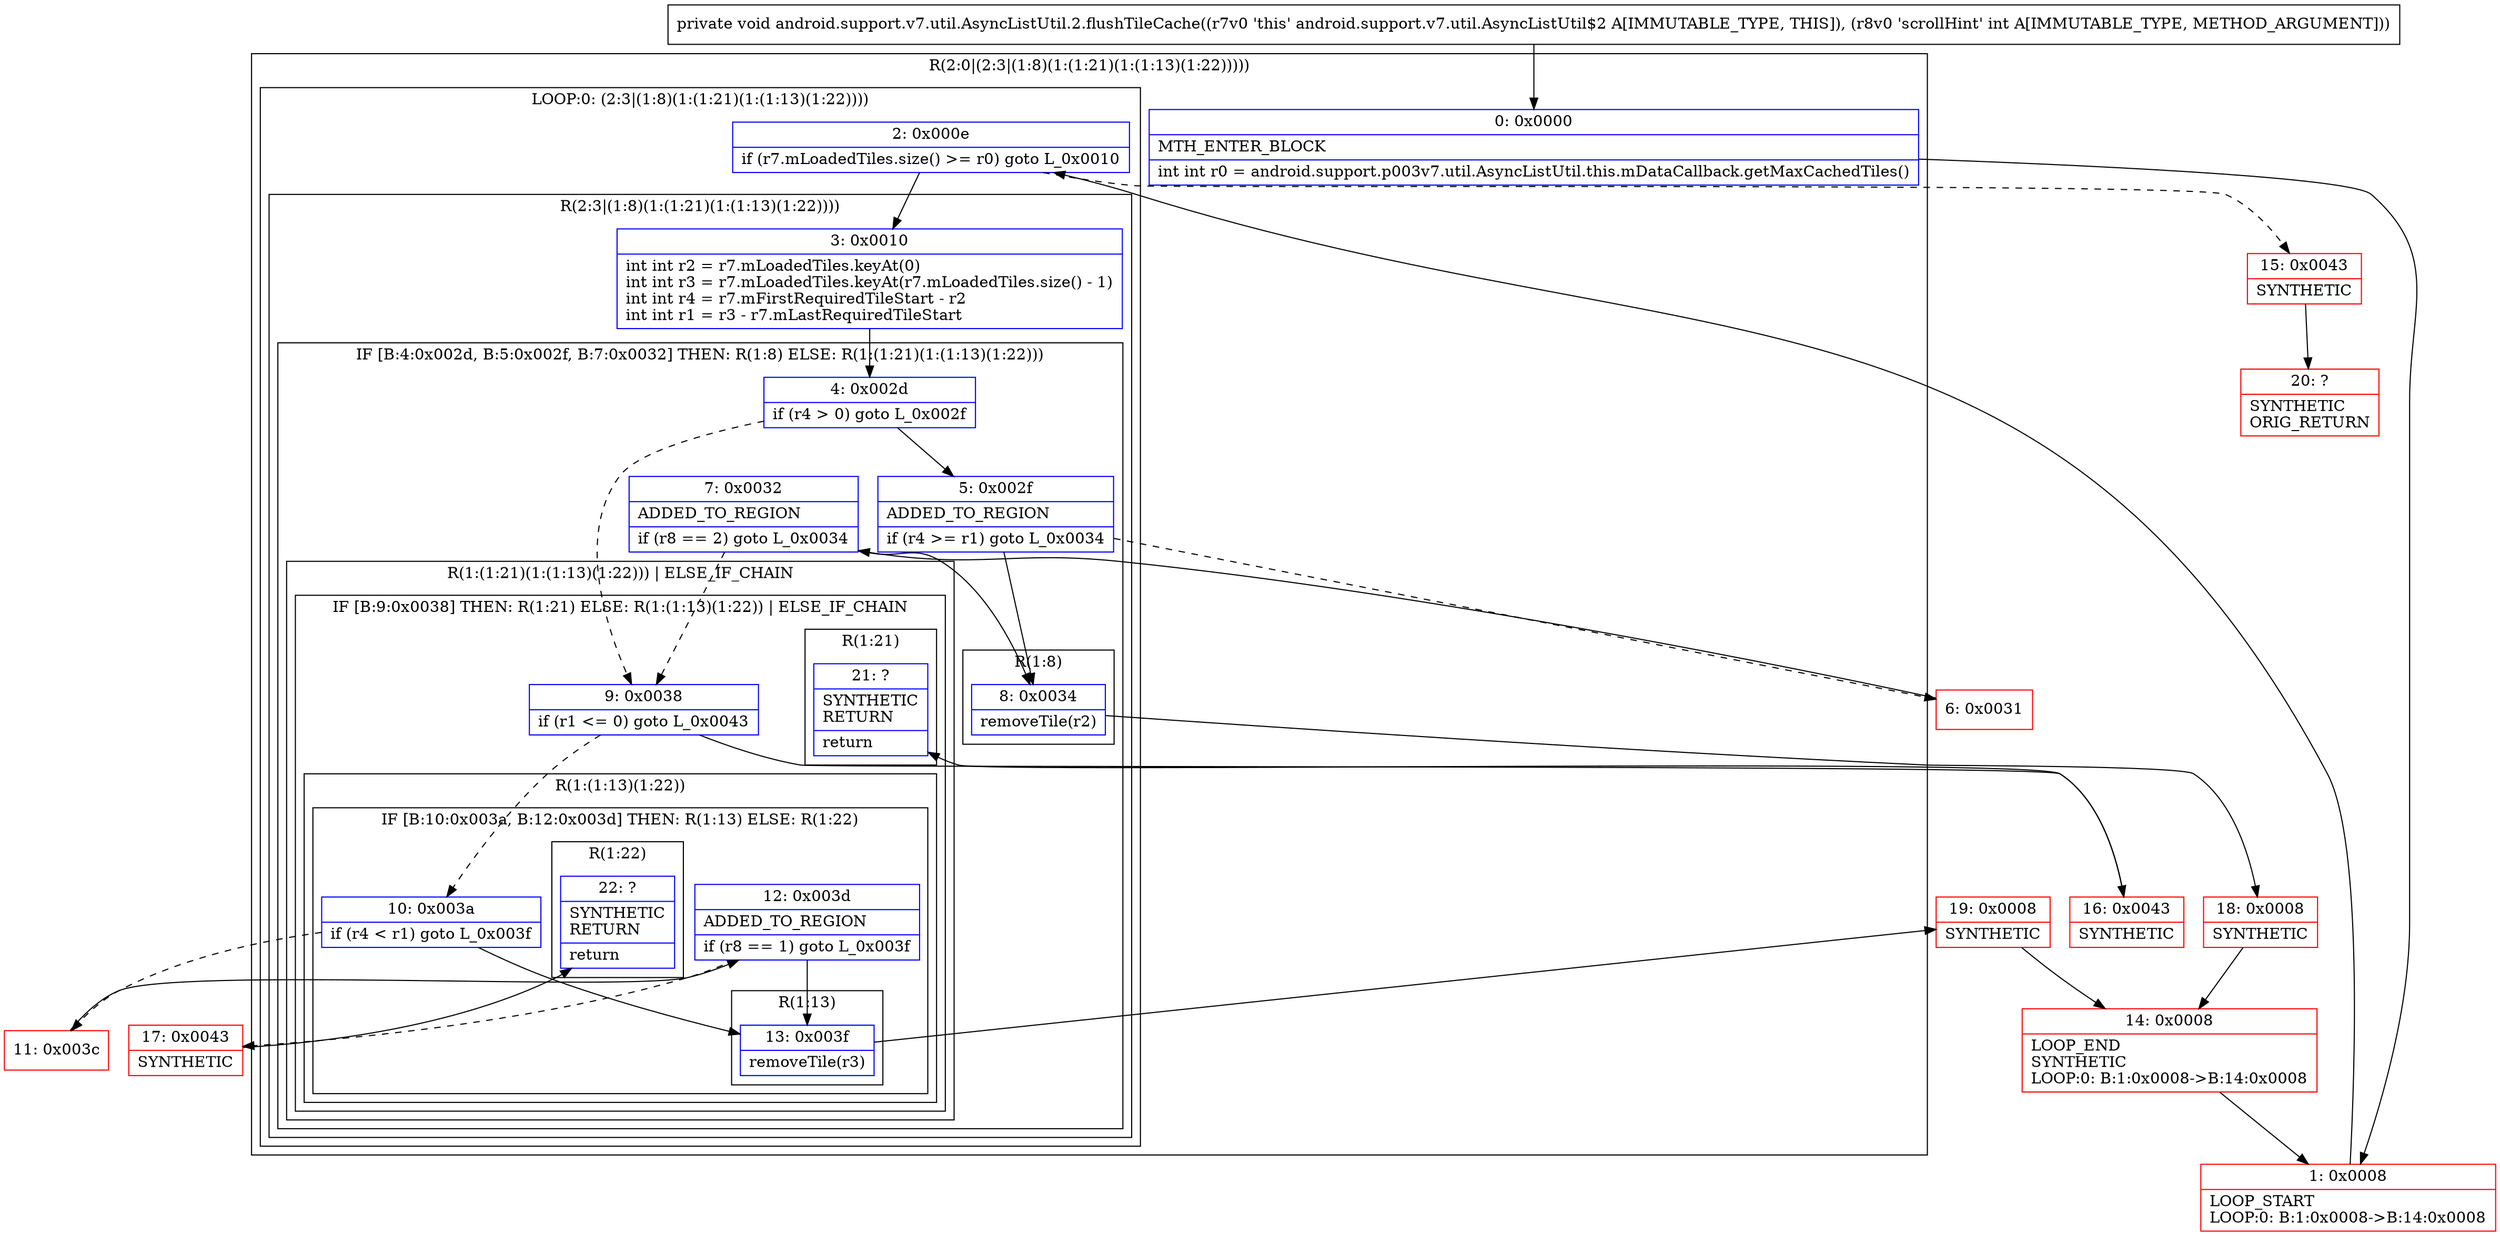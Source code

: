 digraph "CFG forandroid.support.v7.util.AsyncListUtil.2.flushTileCache(I)V" {
subgraph cluster_Region_1923292485 {
label = "R(2:0|(2:3|(1:8)(1:(1:21)(1:(1:13)(1:22)))))";
node [shape=record,color=blue];
Node_0 [shape=record,label="{0\:\ 0x0000|MTH_ENTER_BLOCK\l|int int r0 = android.support.p003v7.util.AsyncListUtil.this.mDataCallback.getMaxCachedTiles()\l}"];
subgraph cluster_LoopRegion_1467293435 {
label = "LOOP:0: (2:3|(1:8)(1:(1:21)(1:(1:13)(1:22))))";
node [shape=record,color=blue];
Node_2 [shape=record,label="{2\:\ 0x000e|if (r7.mLoadedTiles.size() \>= r0) goto L_0x0010\l}"];
subgraph cluster_Region_209958061 {
label = "R(2:3|(1:8)(1:(1:21)(1:(1:13)(1:22))))";
node [shape=record,color=blue];
Node_3 [shape=record,label="{3\:\ 0x0010|int int r2 = r7.mLoadedTiles.keyAt(0)\lint int r3 = r7.mLoadedTiles.keyAt(r7.mLoadedTiles.size() \- 1)\lint int r4 = r7.mFirstRequiredTileStart \- r2\lint int r1 = r3 \- r7.mLastRequiredTileStart\l}"];
subgraph cluster_IfRegion_351264340 {
label = "IF [B:4:0x002d, B:5:0x002f, B:7:0x0032] THEN: R(1:8) ELSE: R(1:(1:21)(1:(1:13)(1:22)))";
node [shape=record,color=blue];
Node_4 [shape=record,label="{4\:\ 0x002d|if (r4 \> 0) goto L_0x002f\l}"];
Node_5 [shape=record,label="{5\:\ 0x002f|ADDED_TO_REGION\l|if (r4 \>= r1) goto L_0x0034\l}"];
Node_7 [shape=record,label="{7\:\ 0x0032|ADDED_TO_REGION\l|if (r8 == 2) goto L_0x0034\l}"];
subgraph cluster_Region_20048733 {
label = "R(1:8)";
node [shape=record,color=blue];
Node_8 [shape=record,label="{8\:\ 0x0034|removeTile(r2)\l}"];
}
subgraph cluster_Region_1714426809 {
label = "R(1:(1:21)(1:(1:13)(1:22))) | ELSE_IF_CHAIN\l";
node [shape=record,color=blue];
subgraph cluster_IfRegion_196959821 {
label = "IF [B:9:0x0038] THEN: R(1:21) ELSE: R(1:(1:13)(1:22)) | ELSE_IF_CHAIN\l";
node [shape=record,color=blue];
Node_9 [shape=record,label="{9\:\ 0x0038|if (r1 \<= 0) goto L_0x0043\l}"];
subgraph cluster_Region_338361272 {
label = "R(1:21)";
node [shape=record,color=blue];
Node_21 [shape=record,label="{21\:\ ?|SYNTHETIC\lRETURN\l|return\l}"];
}
subgraph cluster_Region_302810083 {
label = "R(1:(1:13)(1:22))";
node [shape=record,color=blue];
subgraph cluster_IfRegion_89663160 {
label = "IF [B:10:0x003a, B:12:0x003d] THEN: R(1:13) ELSE: R(1:22)";
node [shape=record,color=blue];
Node_10 [shape=record,label="{10\:\ 0x003a|if (r4 \< r1) goto L_0x003f\l}"];
Node_12 [shape=record,label="{12\:\ 0x003d|ADDED_TO_REGION\l|if (r8 == 1) goto L_0x003f\l}"];
subgraph cluster_Region_1796380427 {
label = "R(1:13)";
node [shape=record,color=blue];
Node_13 [shape=record,label="{13\:\ 0x003f|removeTile(r3)\l}"];
}
subgraph cluster_Region_347785718 {
label = "R(1:22)";
node [shape=record,color=blue];
Node_22 [shape=record,label="{22\:\ ?|SYNTHETIC\lRETURN\l|return\l}"];
}
}
}
}
}
}
}
}
}
Node_1 [shape=record,color=red,label="{1\:\ 0x0008|LOOP_START\lLOOP:0: B:1:0x0008\-\>B:14:0x0008\l}"];
Node_6 [shape=record,color=red,label="{6\:\ 0x0031}"];
Node_11 [shape=record,color=red,label="{11\:\ 0x003c}"];
Node_14 [shape=record,color=red,label="{14\:\ 0x0008|LOOP_END\lSYNTHETIC\lLOOP:0: B:1:0x0008\-\>B:14:0x0008\l}"];
Node_15 [shape=record,color=red,label="{15\:\ 0x0043|SYNTHETIC\l}"];
Node_16 [shape=record,color=red,label="{16\:\ 0x0043|SYNTHETIC\l}"];
Node_17 [shape=record,color=red,label="{17\:\ 0x0043|SYNTHETIC\l}"];
Node_18 [shape=record,color=red,label="{18\:\ 0x0008|SYNTHETIC\l}"];
Node_19 [shape=record,color=red,label="{19\:\ 0x0008|SYNTHETIC\l}"];
Node_20 [shape=record,color=red,label="{20\:\ ?|SYNTHETIC\lORIG_RETURN\l}"];
MethodNode[shape=record,label="{private void android.support.v7.util.AsyncListUtil.2.flushTileCache((r7v0 'this' android.support.v7.util.AsyncListUtil$2 A[IMMUTABLE_TYPE, THIS]), (r8v0 'scrollHint' int A[IMMUTABLE_TYPE, METHOD_ARGUMENT])) }"];
MethodNode -> Node_0;
Node_0 -> Node_1;
Node_2 -> Node_3;
Node_2 -> Node_15[style=dashed];
Node_3 -> Node_4;
Node_4 -> Node_5;
Node_4 -> Node_9[style=dashed];
Node_5 -> Node_6[style=dashed];
Node_5 -> Node_8;
Node_7 -> Node_8;
Node_7 -> Node_9[style=dashed];
Node_8 -> Node_18;
Node_9 -> Node_10[style=dashed];
Node_9 -> Node_16;
Node_10 -> Node_11[style=dashed];
Node_10 -> Node_13;
Node_12 -> Node_13;
Node_12 -> Node_17[style=dashed];
Node_13 -> Node_19;
Node_1 -> Node_2;
Node_6 -> Node_7;
Node_11 -> Node_12;
Node_14 -> Node_1;
Node_15 -> Node_20;
Node_16 -> Node_21;
Node_17 -> Node_22;
Node_18 -> Node_14;
Node_19 -> Node_14;
}

